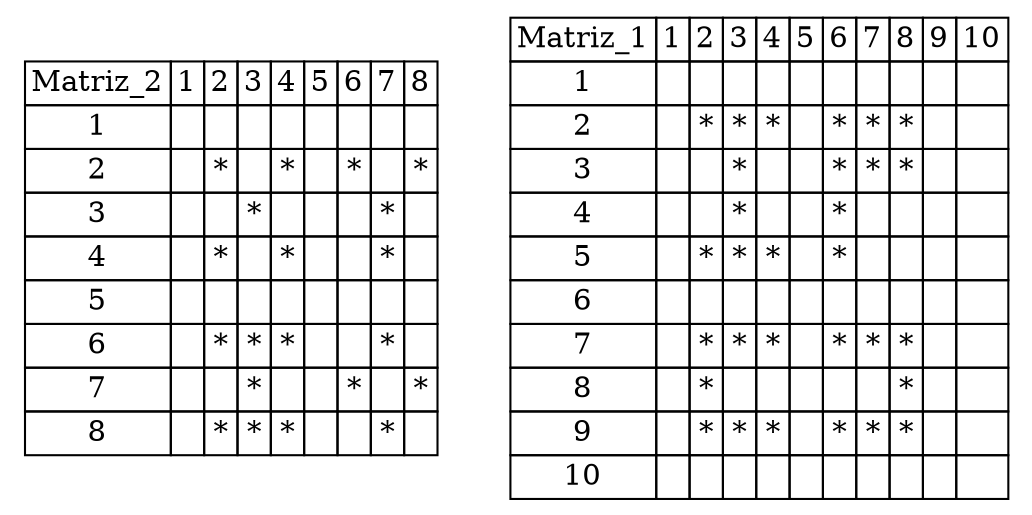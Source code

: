 digraph g {
	node [shape=plaintext]
	struct1 [label=<
        <table border="0" cellborder="1" cellspacing="0">
        <tr>
	<td>Matriz_2</td>
	<td>1</td>
	<td>2</td>
	<td>3</td>
	<td>4</td>
	<td>5</td>
	<td>6</td>
	<td>7</td>
	<td>8</td>
</tr>

        <tr>
	<td>1</td>
	<td> </td>
	<td> </td>
	<td> </td>
	<td> </td>
	<td> </td>
	<td> </td>
	<td> </td>
	<td> </td>
</tr>	<tr>
	<td>2</td>
	<td> </td>
	<td>*</td>
	<td> </td>
	<td>*</td>
	<td> </td>
	<td>*</td>
	<td> </td>
	<td>*</td>
</tr>	<tr>
	<td>3</td>
	<td> </td>
	<td> </td>
	<td>*</td>
	<td> </td>
	<td> </td>
	<td> </td>
	<td>*</td>
	<td> </td>
</tr>	<tr>
	<td>4</td>
	<td> </td>
	<td>*</td>
	<td> </td>
	<td>*</td>
	<td> </td>
	<td> </td>
	<td>*</td>
	<td> </td>
</tr>	<tr>
	<td>5</td>
	<td> </td>
	<td> </td>
	<td> </td>
	<td> </td>
	<td> </td>
	<td> </td>
	<td> </td>
	<td> </td>
</tr>	<tr>
	<td>6</td>
	<td> </td>
	<td>*</td>
	<td>*</td>
	<td>*</td>
	<td> </td>
	<td> </td>
	<td>*</td>
	<td> </td>
</tr>	<tr>
	<td>7</td>
	<td> </td>
	<td> </td>
	<td>*</td>
	<td> </td>
	<td> </td>
	<td>*</td>
	<td> </td>
	<td>*</td>
</tr>	<tr>
	<td>8</td>
	<td> </td>
	<td>*</td>
	<td>*</td>
	<td>*</td>
	<td> </td>
	<td> </td>
	<td>*</td>
	<td> </td>
</tr>	
        </table>>]
	struct2 [label=<
        <table border="0" cellborder="1" cellspacing="0">
        <tr>
	<td>Matriz_1</td>
	<td>1</td>
	<td>2</td>
	<td>3</td>
	<td>4</td>
	<td>5</td>
	<td>6</td>
	<td>7</td>
	<td>8</td>
	<td>9</td>
	<td>10</td>
</tr>

        <tr>
	<td>1</td>
	<td> </td>
	<td> </td>
	<td> </td>
	<td> </td>
	<td> </td>
	<td> </td>
	<td> </td>
	<td> </td>
	<td> </td>
	<td> </td>
</tr>	<tr>
	<td>2</td>
	<td> </td>
	<td>*</td>
	<td>*</td>
	<td>*</td>
	<td> </td>
	<td>*</td>
	<td>*</td>
	<td>*</td>
	<td> </td>
	<td> </td>
</tr>	<tr>
	<td>3</td>
	<td> </td>
	<td> </td>
	<td>*</td>
	<td> </td>
	<td> </td>
	<td>*</td>
	<td>*</td>
	<td>*</td>
	<td> </td>
	<td> </td>
</tr>	<tr>
	<td>4</td>
	<td> </td>
	<td> </td>
	<td>*</td>
	<td> </td>
	<td> </td>
	<td>*</td>
	<td> </td>
	<td> </td>
	<td> </td>
	<td> </td>
</tr>	<tr>
	<td>5</td>
	<td> </td>
	<td>*</td>
	<td>*</td>
	<td>*</td>
	<td> </td>
	<td>*</td>
	<td> </td>
	<td> </td>
	<td> </td>
	<td> </td>
</tr>	<tr>
	<td>6</td>
	<td> </td>
	<td> </td>
	<td> </td>
	<td> </td>
	<td> </td>
	<td> </td>
	<td> </td>
	<td> </td>
	<td> </td>
	<td> </td>
</tr>	<tr>
	<td>7</td>
	<td> </td>
	<td>*</td>
	<td>*</td>
	<td>*</td>
	<td> </td>
	<td>*</td>
	<td>*</td>
	<td>*</td>
	<td> </td>
	<td> </td>
</tr>	<tr>
	<td>8</td>
	<td> </td>
	<td>*</td>
	<td> </td>
	<td> </td>
	<td> </td>
	<td> </td>
	<td> </td>
	<td>*</td>
	<td> </td>
	<td> </td>
</tr>	<tr>
	<td>9</td>
	<td> </td>
	<td>*</td>
	<td>*</td>
	<td>*</td>
	<td> </td>
	<td>*</td>
	<td>*</td>
	<td>*</td>
	<td> </td>
	<td> </td>
</tr>	<tr>
	<td>10</td>
	<td> </td>
	<td> </td>
	<td> </td>
	<td> </td>
	<td> </td>
	<td> </td>
	<td> </td>
	<td> </td>
	<td> </td>
	<td> </td>
</tr>	
        </table>>]
}
